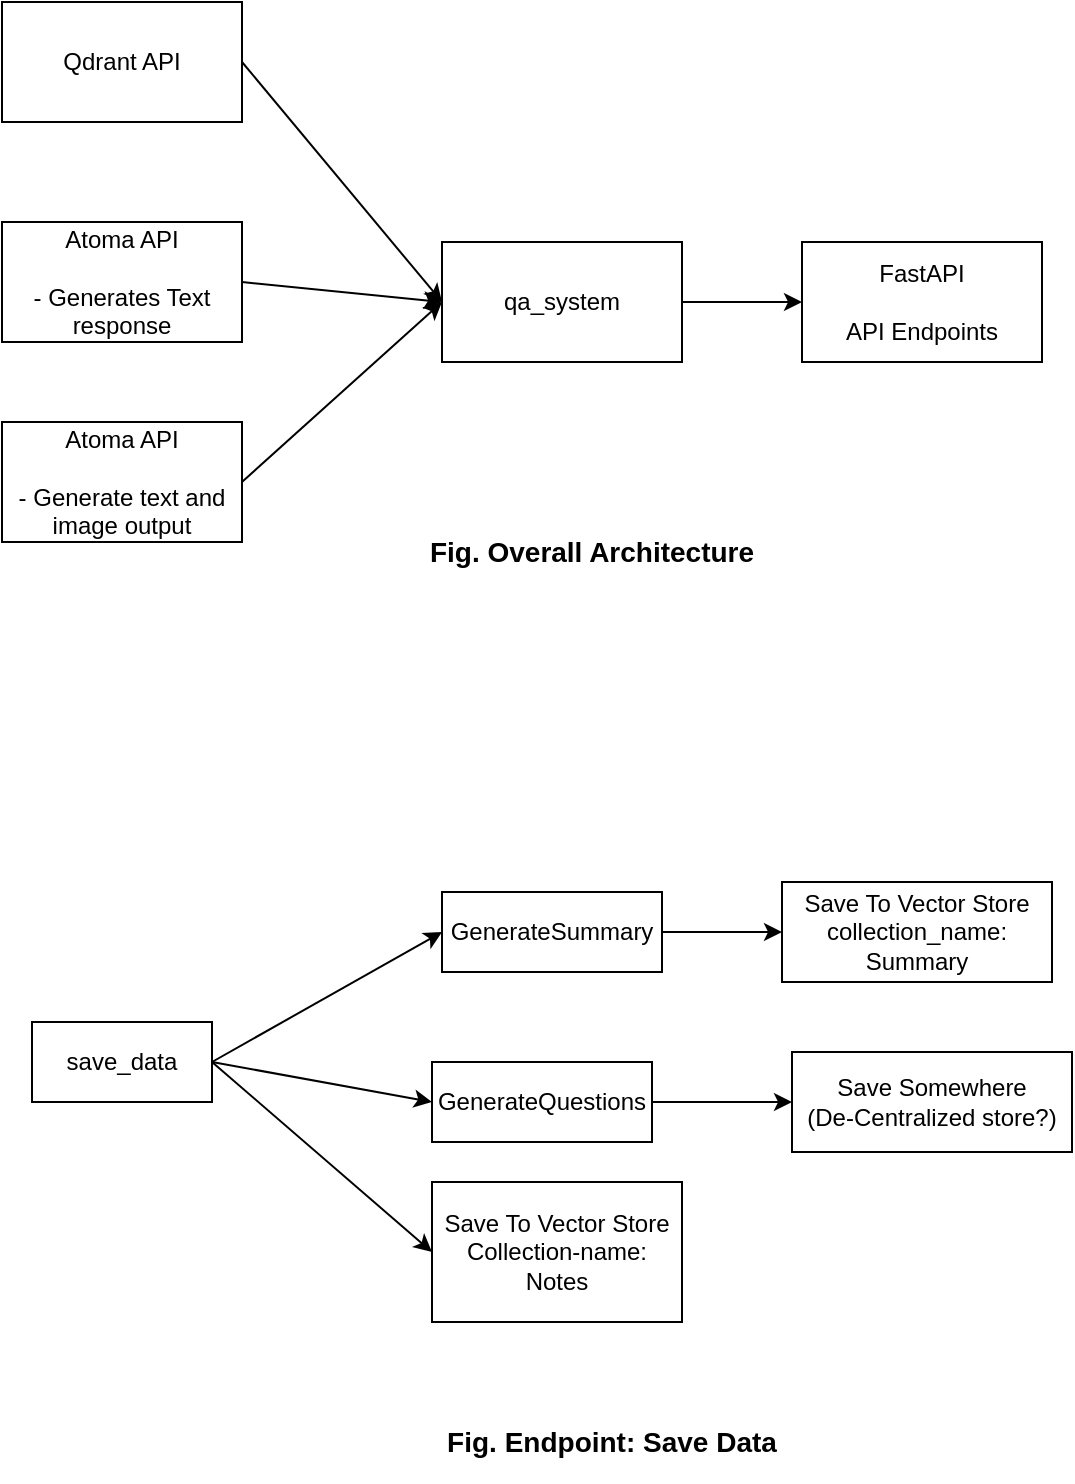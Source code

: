 <mxfile>
    <diagram id="A89Dq_OfN2qkEtdfncuZ" name="Page-1">
        <mxGraphModel dx="1072" dy="652" grid="1" gridSize="10" guides="1" tooltips="1" connect="1" arrows="1" fold="1" page="1" pageScale="1" pageWidth="850" pageHeight="1100" math="0" shadow="0">
            <root>
                <mxCell id="0"/>
                <mxCell id="1" parent="0"/>
                <mxCell id="5" style="edgeStyle=none;html=1;exitX=1;exitY=0.5;exitDx=0;exitDy=0;entryX=0;entryY=0.5;entryDx=0;entryDy=0;" parent="1" source="2" target="4" edge="1">
                    <mxGeometry relative="1" as="geometry"/>
                </mxCell>
                <mxCell id="2" value="Atoma API&lt;br&gt;&lt;br&gt;- Generates Text response" style="rounded=0;whiteSpace=wrap;html=1;" parent="1" vertex="1">
                    <mxGeometry x="115" y="150" width="120" height="60" as="geometry"/>
                </mxCell>
                <mxCell id="6" style="edgeStyle=none;html=1;exitX=1;exitY=0.5;exitDx=0;exitDy=0;entryX=0;entryY=0.5;entryDx=0;entryDy=0;" parent="1" source="3" target="4" edge="1">
                    <mxGeometry relative="1" as="geometry">
                        <mxPoint x="335" y="190" as="targetPoint"/>
                    </mxGeometry>
                </mxCell>
                <mxCell id="3" value="Atoma API&lt;br&gt;&lt;br&gt;- Generate text and image output" style="rounded=0;whiteSpace=wrap;html=1;" parent="1" vertex="1">
                    <mxGeometry x="115" y="250" width="120" height="60" as="geometry"/>
                </mxCell>
                <mxCell id="8" style="edgeStyle=none;html=1;entryX=0;entryY=0.5;entryDx=0;entryDy=0;" parent="1" source="4" target="7" edge="1">
                    <mxGeometry relative="1" as="geometry"/>
                </mxCell>
                <mxCell id="4" value="qa_system" style="rounded=0;whiteSpace=wrap;html=1;" parent="1" vertex="1">
                    <mxGeometry x="335" y="160" width="120" height="60" as="geometry"/>
                </mxCell>
                <mxCell id="7" value="FastAPI&lt;br&gt;&lt;br&gt;API Endpoints" style="rounded=0;whiteSpace=wrap;html=1;" parent="1" vertex="1">
                    <mxGeometry x="515" y="160" width="120" height="60" as="geometry"/>
                </mxCell>
                <mxCell id="10" style="edgeStyle=none;html=1;exitX=1;exitY=0.5;exitDx=0;exitDy=0;entryX=0;entryY=0.5;entryDx=0;entryDy=0;" parent="1" source="9" target="4" edge="1">
                    <mxGeometry relative="1" as="geometry"/>
                </mxCell>
                <mxCell id="9" value="Qdrant API" style="rounded=0;whiteSpace=wrap;html=1;" parent="1" vertex="1">
                    <mxGeometry x="115" y="40" width="120" height="60" as="geometry"/>
                </mxCell>
                <mxCell id="14" style="edgeStyle=none;html=1;exitX=1;exitY=0.5;exitDx=0;exitDy=0;entryX=0;entryY=0.5;entryDx=0;entryDy=0;" edge="1" parent="1" source="11" target="12">
                    <mxGeometry relative="1" as="geometry"/>
                </mxCell>
                <mxCell id="11" value="save_data" style="rounded=0;whiteSpace=wrap;html=1;" vertex="1" parent="1">
                    <mxGeometry x="130" y="550" width="90" height="40" as="geometry"/>
                </mxCell>
                <mxCell id="17" style="edgeStyle=none;html=1;exitX=1;exitY=0.5;exitDx=0;exitDy=0;entryX=0;entryY=0.5;entryDx=0;entryDy=0;" edge="1" parent="1" source="12" target="16">
                    <mxGeometry relative="1" as="geometry"/>
                </mxCell>
                <mxCell id="12" value="GenerateSummary" style="rounded=0;whiteSpace=wrap;html=1;" vertex="1" parent="1">
                    <mxGeometry x="335" y="485" width="110" height="40" as="geometry"/>
                </mxCell>
                <mxCell id="19" style="edgeStyle=none;html=1;exitX=1;exitY=0.5;exitDx=0;exitDy=0;entryX=0;entryY=0.5;entryDx=0;entryDy=0;" edge="1" parent="1" source="13" target="18">
                    <mxGeometry relative="1" as="geometry"/>
                </mxCell>
                <mxCell id="13" value="GenerateQuestions" style="rounded=0;whiteSpace=wrap;html=1;" vertex="1" parent="1">
                    <mxGeometry x="330" y="570" width="110" height="40" as="geometry"/>
                </mxCell>
                <mxCell id="15" style="edgeStyle=none;html=1;exitX=1;exitY=0.5;exitDx=0;exitDy=0;entryX=0;entryY=0.5;entryDx=0;entryDy=0;" edge="1" parent="1" source="11" target="13">
                    <mxGeometry relative="1" as="geometry">
                        <mxPoint x="235" y="570" as="sourcePoint"/>
                        <mxPoint x="335" y="570" as="targetPoint"/>
                    </mxGeometry>
                </mxCell>
                <mxCell id="16" value="Save To Vector Store&lt;br&gt;collection_name: Summary" style="rounded=0;whiteSpace=wrap;html=1;" vertex="1" parent="1">
                    <mxGeometry x="505" y="480" width="135" height="50" as="geometry"/>
                </mxCell>
                <mxCell id="18" value="Save Somewhere&lt;br&gt;(De-Centralized store?)" style="rounded=0;whiteSpace=wrap;html=1;" vertex="1" parent="1">
                    <mxGeometry x="510" y="565" width="140" height="50" as="geometry"/>
                </mxCell>
                <mxCell id="20" value="Save To Vector Store&lt;br&gt;Collection-name: Notes" style="rounded=0;whiteSpace=wrap;html=1;" vertex="1" parent="1">
                    <mxGeometry x="330" y="630" width="125" height="70" as="geometry"/>
                </mxCell>
                <mxCell id="21" style="edgeStyle=none;html=1;exitX=1;exitY=0.5;exitDx=0;exitDy=0;entryX=0;entryY=0.5;entryDx=0;entryDy=0;" edge="1" parent="1" source="11" target="20">
                    <mxGeometry relative="1" as="geometry">
                        <mxPoint x="235" y="570" as="sourcePoint"/>
                        <mxPoint x="340" y="600" as="targetPoint"/>
                    </mxGeometry>
                </mxCell>
                <mxCell id="22" value="&lt;b&gt;&lt;font style=&quot;font-size: 14px;&quot;&gt;Fig. Endpoint: Save Data&lt;/font&gt;&lt;/b&gt;" style="text;html=1;strokeColor=none;fillColor=none;align=center;verticalAlign=middle;whiteSpace=wrap;rounded=0;" vertex="1" parent="1">
                    <mxGeometry x="330" y="740" width="180" height="40" as="geometry"/>
                </mxCell>
                <mxCell id="23" value="&lt;b&gt;&lt;font style=&quot;font-size: 14px;&quot;&gt;Fig. Overall Architecture&lt;/font&gt;&lt;/b&gt;" style="text;html=1;strokeColor=none;fillColor=none;align=center;verticalAlign=middle;whiteSpace=wrap;rounded=0;" vertex="1" parent="1">
                    <mxGeometry x="325" y="300" width="170" height="30" as="geometry"/>
                </mxCell>
            </root>
        </mxGraphModel>
    </diagram>
</mxfile>
